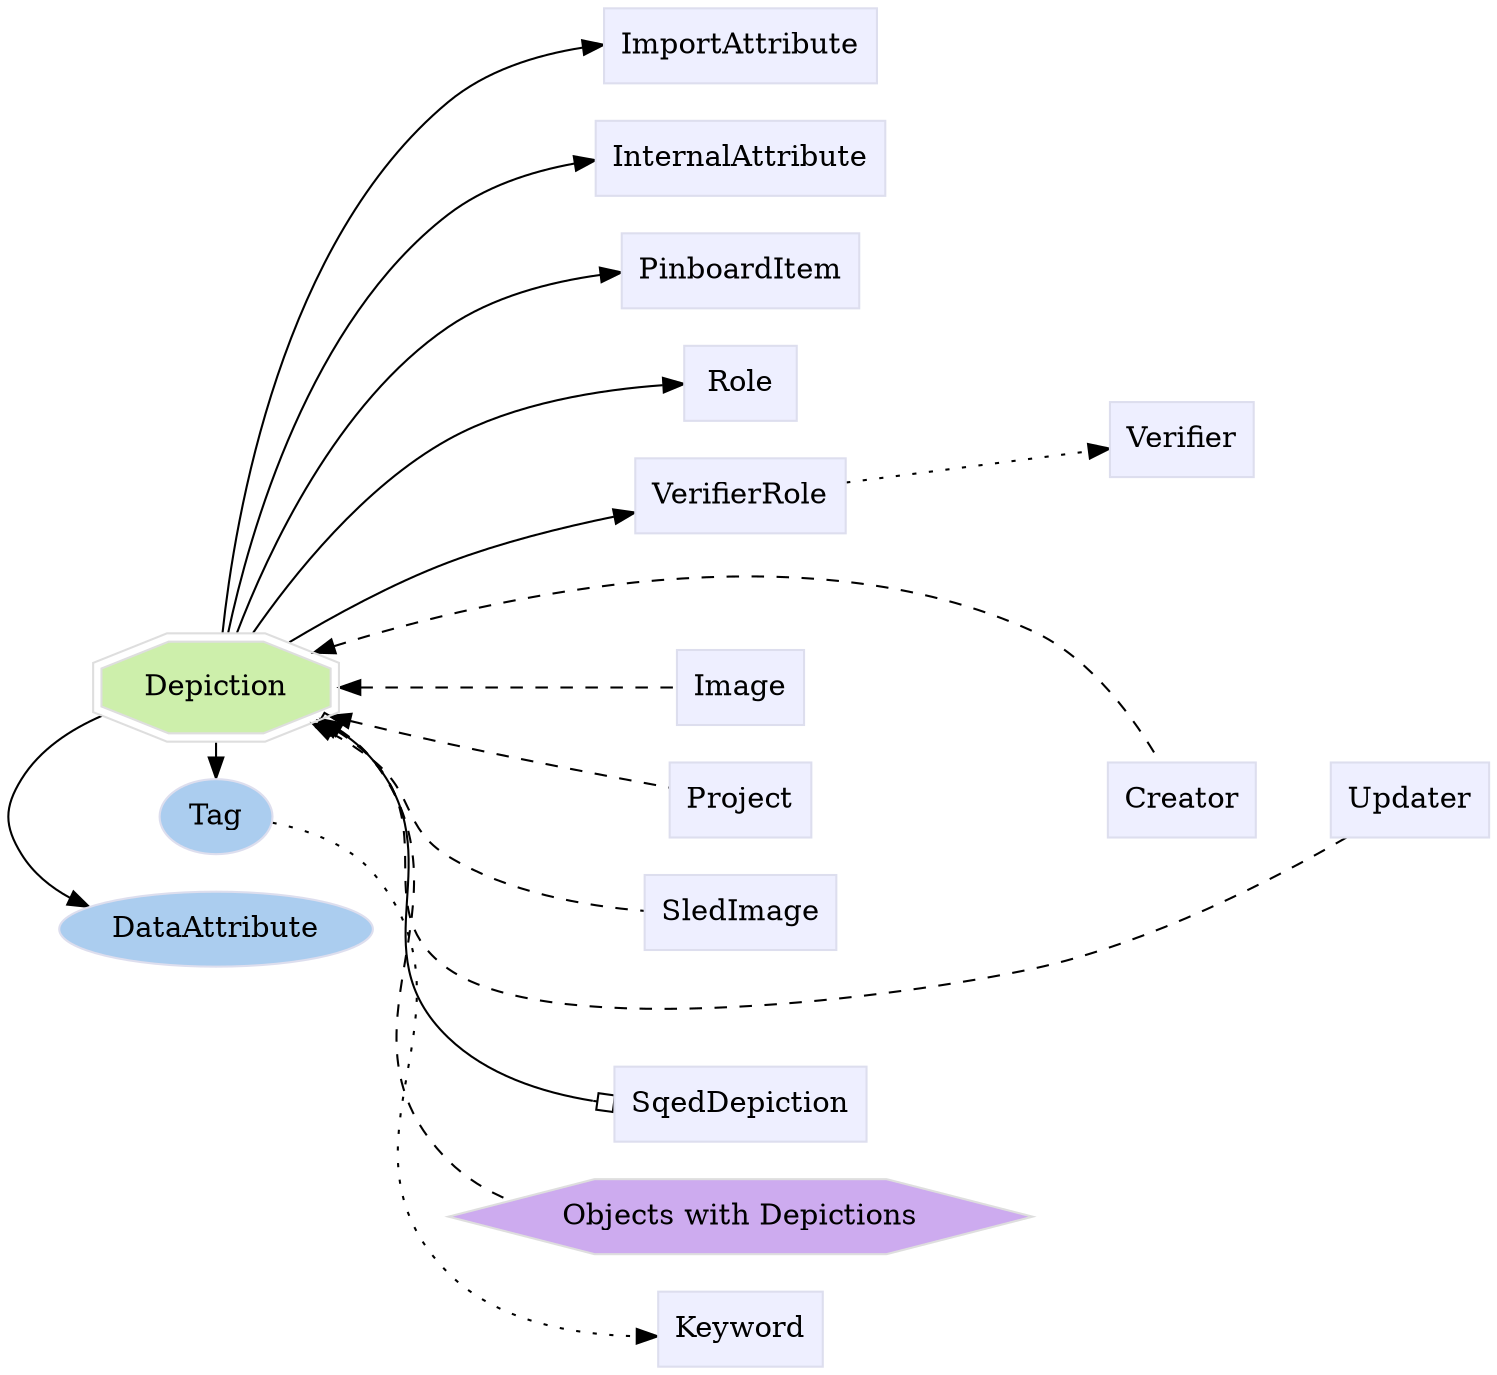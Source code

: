 digraph Depiction {
	graph [bb="0,0,604.29,652",
		label="",
		outputorder=edgesfirst,
		rankdir=LR
	];
	node [label="\N"];
	subgraph annotator_cluster {
		graph [rank=min];
		Depiction	[color="#dedede",
			fillcolor="#cdefab",
			group=target,
			height=0.61111,
			href="/develop/Data/models.html#depiction",
			label=Depiction,
			pos="85.893,326",
			shape=doubleoctagon,
			style=filled,
			target=_top,
			width=1.532];
		DataAttribute	[color="#dddeee",
			fillcolor="#abcdef",
			group=annotator,
			height=0.5,
			href="/develop/Data/models.html#data-attribute",
			label=DataAttribute,
			pos="85.893,214",
			shape=oval,
			style=filled,
			target=_top,
			width=1.7108];
		Tag	[color="#dddeee",
			fillcolor="#abcdef",
			group=annotator,
			height=0.5,
			href="/develop/Data/models.html#tag",
			label=Tag,
			pos="85.893,268",
			shape=oval,
			style=filled,
			target=_top,
			width=0.75];
	}
	subgraph core {
	}
	subgraph supporting {
		ImportAttribute	[color="#dddeee",
			fillcolor="#eeefff",
			group=supporting,
			height=0.5,
			href="/develop/Data/models.html#import-attribute",
			label=ImportAttribute,
			pos="299.51,634",
			shape=box,
			style=filled,
			target=_top,
			width=1.4201];
		InternalAttribute	[color="#dddeee",
			fillcolor="#eeefff",
			group=supporting,
			height=0.5,
			href="/develop/Data/models.html#internal-attribute",
			label=InternalAttribute,
			pos="299.51,580",
			shape=box,
			style=filled,
			target=_top,
			width=1.4826];
		Keyword	[color="#dddeee",
			fillcolor="#eeefff",
			group=supporting,
			height=0.5,
			href="/develop/Data/models.html#keyword",
			label=Keyword,
			pos="299.51,18",
			shape=box,
			style=filled,
			target=_top,
			width=0.92014];
		PinboardItem	[color="#dddeee",
			fillcolor="#eeefff",
			group=supporting,
			height=0.5,
			href="/develop/Data/models.html#pinboard-item",
			label=PinboardItem,
			pos="299.51,526",
			shape=box,
			style=filled,
			target=_top,
			width=1.2535];
		Role	[color="#dddeee",
			fillcolor="#eeefff",
			group=supporting,
			height=0.5,
			href="/develop/Data/models.html#role",
			label=Role,
			pos="299.51,472",
			shape=box,
			style=filled,
			target=_top,
			width=0.75];
		VerifierRole	[color="#dddeee",
			fillcolor="#eeefff",
			group=supporting,
			height=0.5,
			href="/develop/Data/models.html#verifier-role",
			label=VerifierRole,
			pos="299.51,418",
			shape=box,
			style=filled,
			target=_top,
			width=1.1493];
		Verifier	[color="#dddeee",
			fillcolor="#eeefff",
			group=supporting,
			height=0.5,
			href="/develop/Data/models.html#verifier",
			label=Verifier,
			pos="480.17,445",
			shape=box,
			style=filled,
			target=_top,
			width=0.79514];
		Creator	[color="#dddeee",
			fillcolor="#eeefff",
			group=supporting,
			height=0.5,
			href="/develop/Data/models.html#creator",
			label=Creator,
			pos="480.17,272",
			shape=box,
			style=filled,
			target=_top,
			width=0.78472];
		Image	[color="#dddeee",
			fillcolor="#eeefff",
			group=supporting,
			height=0.5,
			href="/develop/Data/models.html#image",
			label=Image,
			pos="299.51,326",
			shape=box,
			style=filled,
			target=_top,
			width=0.75];
		Project	[color="#dddeee",
			fillcolor="#eeefff",
			group=supporting,
			height=0.5,
			href="/develop/Data/models.html#project",
			label=Project,
			pos="299.51,272",
			shape=box,
			style=filled,
			target=_top,
			width=0.75347];
		SledImage	[color="#dddeee",
			fillcolor="#eeefff",
			group=supporting,
			height=0.5,
			href="/develop/Data/models.html#sled-image",
			label=SledImage,
			pos="299.51,218",
			shape=box,
			style=filled,
			target=_top,
			width=1.0347];
		Updater	[color="#dddeee",
			fillcolor="#eeefff",
			group=supporting,
			height=0.5,
			href="/develop/Data/models.html#updater",
			label=Updater,
			pos="574.54,272",
			shape=box,
			style=filled,
			target=_top,
			width=0.82639];
		SqedDepiction	[color="#dddeee",
			fillcolor="#eeefff",
			group=supporting,
			height=0.5,
			href="/develop/Data/models.html#sqed-depiction",
			label=SqedDepiction,
			pos="299.51,126",
			shape=box,
			style=filled,
			target=_top,
			width=1.3368];
	}
	Depiction -> DataAttribute	[pos="e,37.534,225.31 38.53,312.5 25.883,306.5 13.691,297.98 6.3052,286 -2.0924,272.38 -2.1064,263.61 6.3052,250 11.405,241.75 18.926,\
235.37 27.339,230.45"];
	Depiction -> Tag	[pos="e,85.893,286.12 85.893,303.57 85.893,301.57 85.893,299.57 85.893,297.57"];
	Depiction -> ImportAttribute	[pos="e,247.9,632.81 87.611,348.11 90.584,401.23 105.81,536.77 183.48,607 197.98,620.11 217.61,627.2 236.56,630.94"];
	Depiction -> InternalAttribute	[pos="e,245.79,577.85 89.685,348.31 96.64,394.07 119.09,498.81 183.48,553 197.78,565.03 216.47,571.92 234.61,575.8"];
	Depiction -> PinboardItem	[pos="e,253.94,524.01 92.967,348.49 104.26,385.81 132.12,460.27 183.48,499 200.4,511.76 222.39,518.62 242.61,522.26"];
	Depiction -> Role	[pos="e,272.45,470.68 98.74,348.18 114.43,375.33 144.7,420.7 183.48,445 206.83,459.63 237.34,466.34 261.07,469.41"];
	Depiction -> VerifierRole	[pos="e,257.88,409.68 114.46,346.08 133.17,358.95 158.9,375.21 183.48,386 203.58,394.82 226.73,401.82 246.97,407"];
	Depiction -> Creator	[dir=back,
		pos="s,126.73,341.76 137.44,345.46 204.61,368.02 325.31,396.86 415.54,353 442.24,340.02 461.06,309.82 471,290.18",
		style=dashed];
	Depiction -> Image	[dir=back,
		pos="s,141.39,326 152.77,326 193.1,326 242.5,326 272.19,326",
		style=dashed];
	Depiction -> Project	[dir=back,
		pos="s,133.46,312.56 144.49,309.47 157.3,305.92 170.83,302.25 183.48,299 213.68,291.24 248.57,283.18 271.93,277.9",
		style=dashed];
	Depiction -> SledImage	[dir=back,
		pos="s,125.48,309.74 135.17,304.05 139.52,301.27 143.7,298.25 147.48,295 168.25,277.15 160.71,260.2 183.48,245 206.77,229.45 237.93,222.81 \
261.94,219.99",
		style=dashed];
	Depiction -> Updater	[dir=back,
		pos="s,127.77,310.57 137.38,304.28 141.08,301.5 144.51,298.41 147.48,295 179.57,258.08 143.64,219.37 183.48,191 298.7,108.96 478.74,209.68 \
546.52,253.52",
		style=dashed];
	Depiction -> SqedDepiction	[arrowhead=obox,
		arrowtail=obox,
		dir=both,
		pos="s,128.16,310.89 e,250.97,128.41 136.73,305.24 140.73,302.23 144.4,298.83 147.48,295 186.94,245.95 139.28,202.84 183.48,158 198.54,\
142.72 220.23,134.56 240.72,130.27"];
	"Objects with Depictions"	[color="#dedede",
		fillcolor="#cdabef",
		group=polymorphic,
		height=0.5,
		href="/develop/Data/models.html#objects with depiction",
		label="Objects with Depictions",
		pos="299.51,72",
		shape=hexagon,
		style=filled,
		target=_top,
		width=3.2231];
	Depiction -> "Objects with Depictions"	[dir=back,
		pos="s,128.86,311.01 138.11,304.62 141.63,301.77 144.82,298.58 147.48,295 200.36,223.95 122.4,163.14 183.48,99 191.12,90.978 200.65,85.139 \
210.94,80.919",
		style=dashed];
	Tag -> Keyword	[pos="e,266.07,16.607 112.17,262.63 124.63,258.69 138.79,252.04 147.48,241 202.24,171.39 122.4,109.14 183.48,45 201.59,25.978 230.37,19.23 \
254.6,17.237",
		style=dotted];
	Role -> Verifier	[pos="e,451.22,449.22 326.87,468.02 356.78,463.5 405.86,456.08 440.19,450.89",
		style=invis];
	VerifierRole -> Verifier	[pos="e,451.29,440.79 341.05,424.13 370.77,428.62 410.88,434.68 440.22,439.11",
		style=dotted];
	Creator -> Updater	[pos="e,544.56,272 508.88,272 516.54,272 525.01,272 533.22,272",
		style=invis];
	Project -> Creator	[pos="e,451.52,272 326.87,272 356.74,272 405.72,272 440.04,272",
		style=invis];
}
